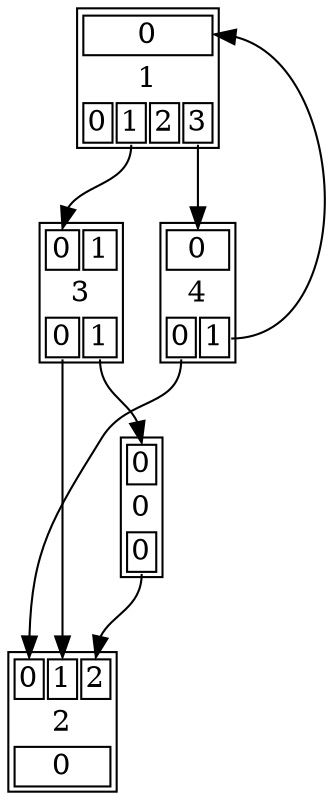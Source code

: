 digraph {
0 [shape=plain label=<<table border="1"><tr><td port="in0" align="text" colspan="1" cellpadding="1" >0</td></tr><tr><td align="text" border="0" colspan="1">0</td></tr><tr><td port="out0" align="text" colspan="1" cellpadding="1" >0</td></tr></table>>]
0:out0 -> 2:in2 [style=""]
1 [shape=plain label=<<table border="1"><tr><td port="in0" align="text" colspan="4" cellpadding="1" >0</td></tr><tr><td align="text" border="0" colspan="4">1</td></tr><tr><td port="out0" align="text" colspan="1" cellpadding="1" >0</td><td port="out1" align="text" colspan="1" cellpadding="1" >1</td><td port="out2" align="text" colspan="1" cellpadding="1" >2</td><td port="out3" align="text" colspan="1" cellpadding="1" >3</td></tr></table>>]
1:out1 -> 3:in0 [style=""]
1:out3 -> 4:in0 [style=""]
2 [shape=plain label=<<table border="1"><tr><td port="in0" align="text" colspan="1" cellpadding="1" >0</td><td port="in1" align="text" colspan="1" cellpadding="1" >1</td><td port="in2" align="text" colspan="1" cellpadding="1" >2</td></tr><tr><td align="text" border="0" colspan="3">2</td></tr><tr><td port="out0" align="text" colspan="3" cellpadding="1" >0</td></tr></table>>]
3 [shape=plain label=<<table border="1"><tr><td port="in0" align="text" colspan="2" cellpadding="1" >0</td><td port="in1" align="text" colspan="2" cellpadding="1" >1</td></tr><tr><td align="text" border="0" colspan="4">3</td></tr><tr><td port="out0" align="text" colspan="2" cellpadding="1" >0</td><td port="out1" align="text" colspan="2" cellpadding="1" >1</td></tr></table>>]
3:out0 -> 2:in1 [style=""]
3:out1 -> 0:in0 [style=""]
4 [shape=plain label=<<table border="1"><tr><td port="in0" align="text" colspan="2" cellpadding="1" >0</td></tr><tr><td align="text" border="0" colspan="2">4</td></tr><tr><td port="out0" align="text" colspan="1" cellpadding="1" >0</td><td port="out1" align="text" colspan="1" cellpadding="1" >1</td></tr></table>>]
4:out0 -> 2:in0 [style=""]
4:out1 -> 1:in0 [style=""]
}

